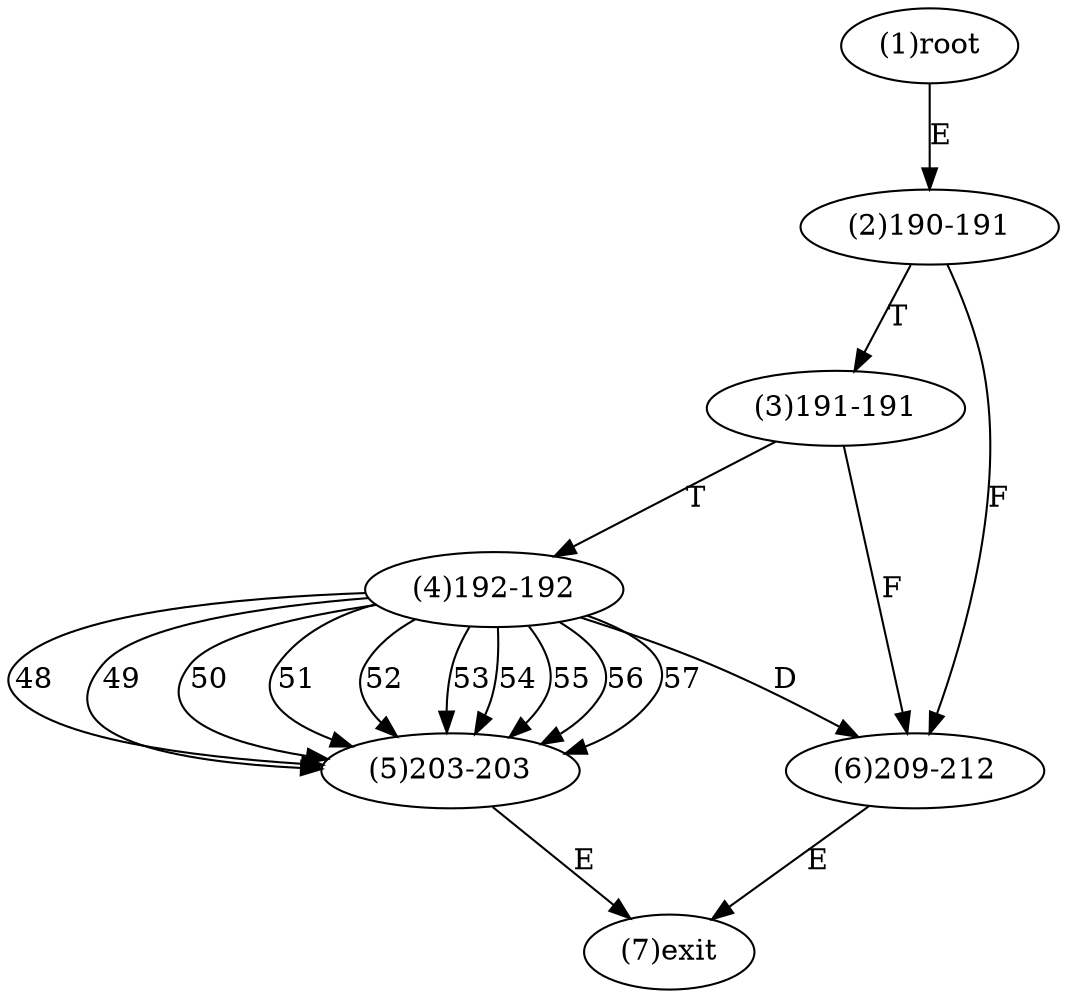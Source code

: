 digraph "" { 
1[ label="(1)root"];
2[ label="(2)190-191"];
3[ label="(3)191-191"];
4[ label="(4)192-192"];
5[ label="(5)203-203"];
6[ label="(6)209-212"];
7[ label="(7)exit"];
1->2[ label="E"];
2->6[ label="F"];
2->3[ label="T"];
3->6[ label="F"];
3->4[ label="T"];
4->5[ label="48"];
4->5[ label="49"];
4->5[ label="50"];
4->5[ label="51"];
4->5[ label="52"];
4->5[ label="53"];
4->5[ label="54"];
4->5[ label="55"];
4->5[ label="56"];
4->5[ label="57"];
4->6[ label="D"];
5->7[ label="E"];
6->7[ label="E"];
}